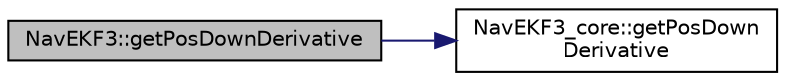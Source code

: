 digraph "NavEKF3::getPosDownDerivative"
{
 // INTERACTIVE_SVG=YES
  edge [fontname="Helvetica",fontsize="10",labelfontname="Helvetica",labelfontsize="10"];
  node [fontname="Helvetica",fontsize="10",shape=record];
  rankdir="LR";
  Node1 [label="NavEKF3::getPosDownDerivative",height=0.2,width=0.4,color="black", fillcolor="grey75", style="filled", fontcolor="black"];
  Node1 -> Node2 [color="midnightblue",fontsize="10",style="solid",fontname="Helvetica"];
  Node2 [label="NavEKF3_core::getPosDown\lDerivative",height=0.2,width=0.4,color="black", fillcolor="white", style="filled",URL="$classNavEKF3__core.html#a31ad001420cce737cbf547b20865187f"];
}
